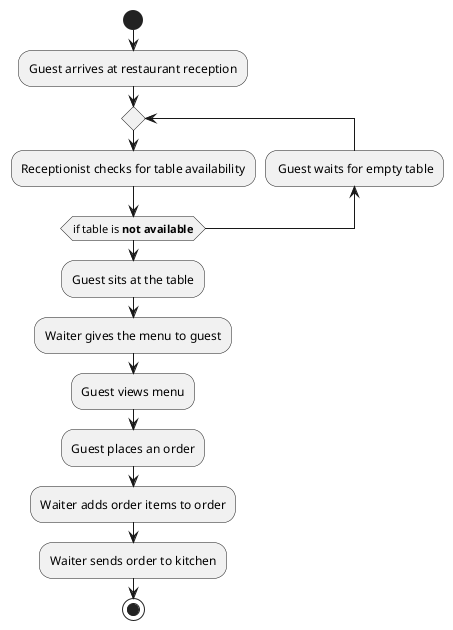 @startuml
start

:Guest arrives at restaurant reception;

repeat
    :Receptionist checks for table availability;
    backward: Guest waits for empty table;
repeat while (if table is **not available**)

:Guest sits at the table;
:Waiter gives the menu to guest;
:Guest views menu;
:Guest places an order;
:Waiter adds order items to order;
:Waiter sends order to kitchen;

stop
@enduml

